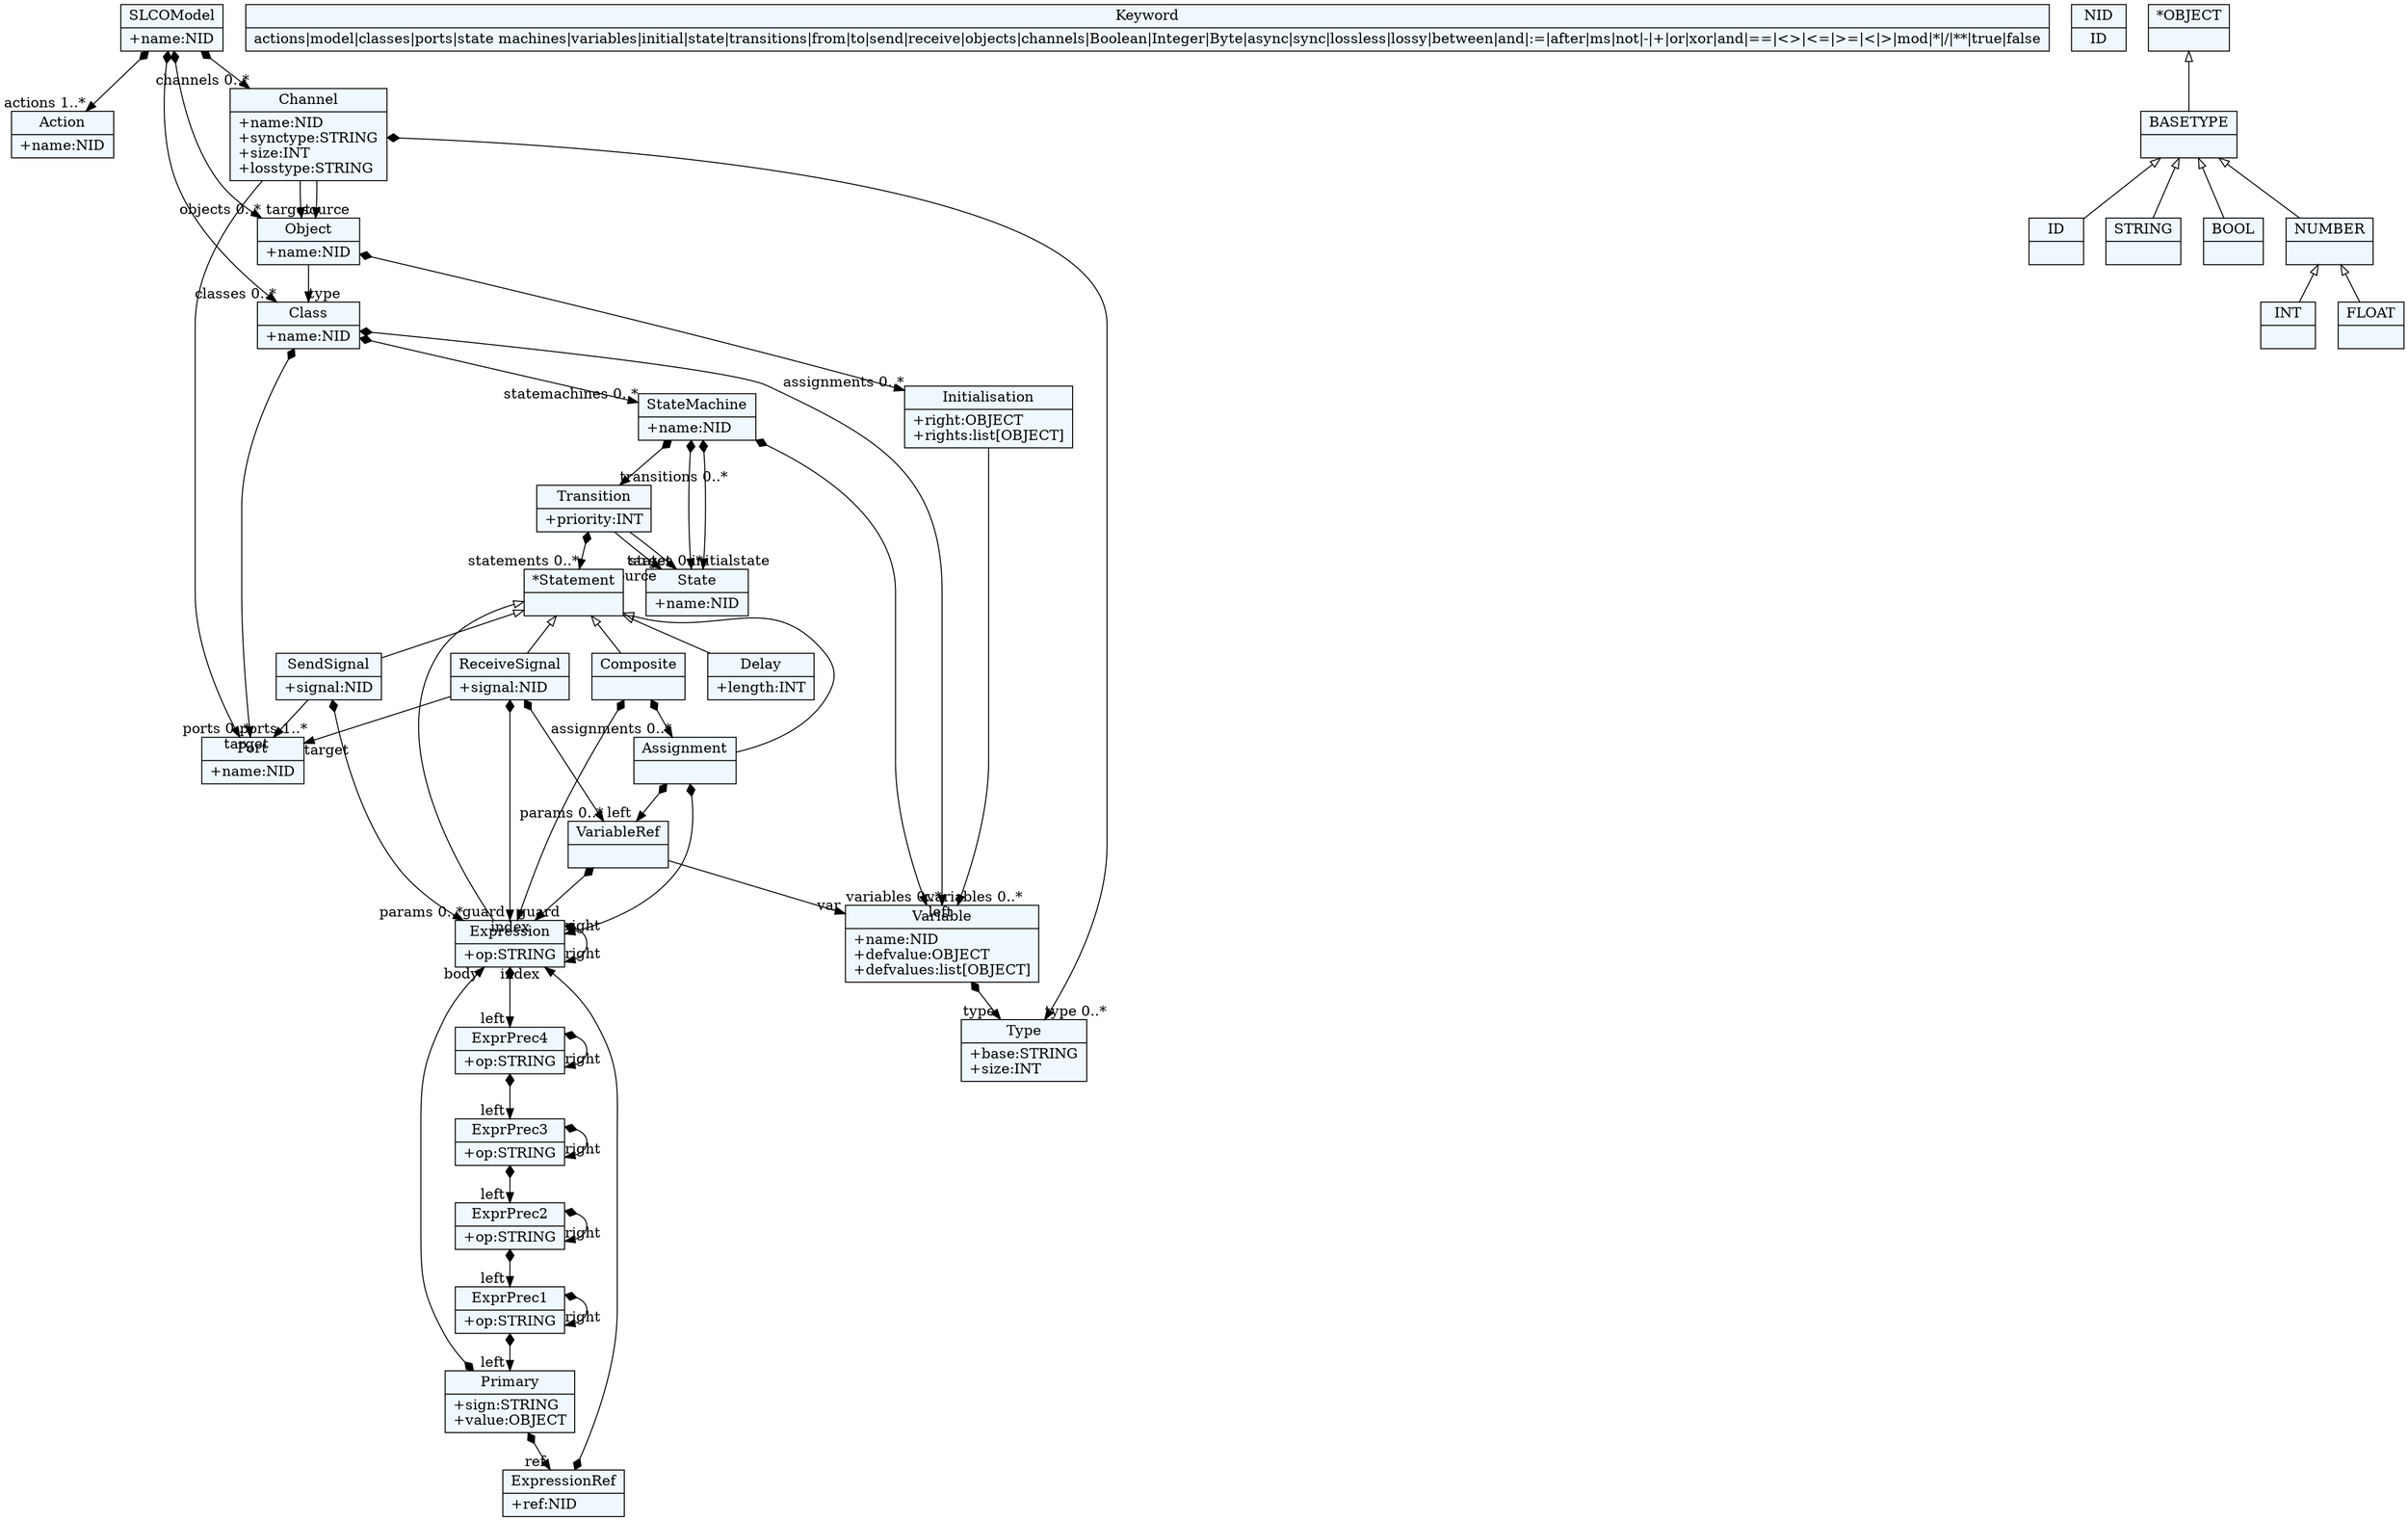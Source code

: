 
    digraph xtext {
    fontname = "Bitstream Vera Sans"
    fontsize = 8
    node[
        shape=record,
        style=filled,
        fillcolor=aliceblue
    ]
    nodesep = 0.3
    edge[dir=black,arrowtail=empty]


4327546840 -> 4326495832[arrowtail=diamond, dir=both, headlabel="actions 1..*"]
4327546840 -> 4327550072[arrowtail=diamond, dir=both, headlabel="classes 0..*"]
4327546840 -> 4325663352[arrowtail=diamond, dir=both, headlabel="objects 0..*"]
4327546840 -> 4325593416[arrowtail=diamond, dir=both, headlabel="channels 0..*"]
4327546840[ label="{SLCOModel|+name:NID\l}"]

4327550072 -> 4326497688[arrowtail=diamond, dir=both, headlabel="variables 0..*"]
4327550072 -> 4326491192[arrowtail=diamond, dir=both, headlabel="ports 0..*"]
4327550072 -> 4326489336[arrowtail=diamond, dir=both, headlabel="statemachines 0..*"]
4327550072[ label="{Class|+name:NID\l}"]

4325663352 -> 4327550072[headlabel="type "]
4325663352 -> 4325559016[arrowtail=diamond, dir=both, headlabel="assignments 0..*"]
4325663352[ label="{Object|+name:NID\l}"]

4325559016 -> 4326497688[headlabel="left "]
4325559016[ label="{Initialisation|+right:OBJECT\l+rights:list[OBJECT]\l}"]

4325593416 -> 4325711560[arrowtail=diamond, dir=both, headlabel="type 0..*"]
4325593416 -> 4325663352[headlabel="source "]
4325593416 -> 4326491192[headlabel="ports 1..*"]
4325593416 -> 4325663352[headlabel="target "]
4325593416[ label="{Channel|+name:NID\l+synctype:STRING\l+size:INT\l+losstype:STRING\l}"]

4326489336 -> 4326497688[arrowtail=diamond, dir=both, headlabel="variables 0..*"]
4326489336 -> 4326490264[arrowtail=diamond, dir=both, headlabel="initialstate "]
4326489336 -> 4326490264[arrowtail=diamond, dir=both, headlabel="states 0..*"]
4326489336 -> 4326492120[arrowtail=diamond, dir=both, headlabel="transitions 0..*"]
4326489336[ label="{StateMachine|+name:NID\l}"]

4326490264[ label="{State|+name:NID\l}"]

4326491192[ label="{Port|+name:NID\l}"]

4326492120 -> 4326490264[headlabel="source "]
4326492120 -> 4326490264[headlabel="target "]
4326492120 -> 4324565736[arrowtail=diamond, dir=both, headlabel="statements 0..*"]
4326492120[ label="{Transition|+priority:INT\l}"]

4324565736[ label="{*Statement|}"]
4324565736 -> 4324577336 [dir=back]
4324565736 -> 4324578264 [dir=back]
4324565736 -> 4325694664 [dir=back]
4324565736 -> 4326493976 [dir=back]
4324565736 -> 4324566664 [dir=back]
4324565736 -> 4325709704 [dir=back]

4324566664 -> 4326496760[arrowtail=diamond, dir=both, headlabel="left "]
4324566664 -> 4325709704[arrowtail=diamond, dir=both, headlabel="right "]
4324566664[ label="{Assignment|}"]

4324577336 -> 4325709704[arrowtail=diamond, dir=both, headlabel="guard "]
4324577336 -> 4324566664[arrowtail=diamond, dir=both, headlabel="assignments 0..*"]
4324577336[ label="{Composite|}"]

4324578264 -> 4326496760[arrowtail=diamond, dir=both, headlabel="params 0..*"]
4324578264 -> 4325709704[arrowtail=diamond, dir=both, headlabel="guard "]
4324578264 -> 4326491192[headlabel="target "]
4324578264[ label="{ReceiveSignal|+signal:NID\l}"]

4325694664 -> 4325709704[arrowtail=diamond, dir=both, headlabel="params 0..*"]
4325694664 -> 4326491192[headlabel="target "]
4325694664[ label="{SendSignal|+signal:NID\l}"]

4325709704 -> 4325710632[arrowtail=diamond, dir=both, headlabel="left "]
4325709704 -> 4325709704[arrowtail=diamond, dir=both, headlabel="right "]
4325709704[ label="{Expression|+op:STRING\l}"]

4325710632 -> 4327555624[arrowtail=diamond, dir=both, headlabel="left "]
4325710632 -> 4325710632[arrowtail=diamond, dir=both, headlabel="right "]
4325710632[ label="{ExprPrec4|+op:STRING\l}"]

4327555624 -> 4327570680[arrowtail=diamond, dir=both, headlabel="left "]
4327555624 -> 4327555624[arrowtail=diamond, dir=both, headlabel="right "]
4327555624[ label="{ExprPrec3|+op:STRING\l}"]

4327570680 -> 4327571608[arrowtail=diamond, dir=both, headlabel="left "]
4327570680 -> 4327570680[arrowtail=diamond, dir=both, headlabel="right "]
4327570680[ label="{ExprPrec2|+op:STRING\l}"]

4327571608 -> 4326493048[arrowtail=diamond, dir=both, headlabel="left "]
4327571608 -> 4327571608[arrowtail=diamond, dir=both, headlabel="right "]
4327571608[ label="{ExprPrec1|+op:STRING\l}"]

4326493048 -> 4325709704[arrowtail=diamond, dir=both, headlabel="body "]
4326493048 -> 4326494904[arrowtail=diamond, dir=both, headlabel="ref "]
4326493048[ label="{Primary|+sign:STRING\l+value:OBJECT\l}"]

4326493976[ label="{Delay|+length:INT\l}"]

4326494904 -> 4325709704[arrowtail=diamond, dir=both, headlabel="index "]
4326494904[ label="{ExpressionRef|+ref:NID\l}"]

4326495832[ label="{Action|+name:NID\l}"]

4326496760 -> 4326497688[headlabel="var "]
4326496760 -> 4325709704[arrowtail=diamond, dir=both, headlabel="index "]
4326496760[ label="{VariableRef|}"]

4326497688 -> 4325711560[arrowtail=diamond, dir=both, headlabel="type "]
4326497688[ label="{Variable|+name:NID\l+defvalue:OBJECT\l+defvalues:list[OBJECT]\l}"]

4325711560[ label="{Type|+base:STRING\l+size:INT\l}"]

4325712488[ label="{Keyword|actions\|model\|classes\|ports\|state machines\|variables\|initial\|state\|transitions\|from\|to\|send\|receive\|objects\|channels\|Boolean\|Integer\|Byte\|async\|sync\|lossless\|lossy\|between\|and\|:=\|after\|ms\|not\|-\|+\|or\|xor\|and\|==\|\<\>\|\<=\|\>=\|\<\|\>\|mod\|*\|/\|**\|true\|false}"]

4326498616[ label="{NID| ID}"]

4325533960[ label="{ID|}"]

4325535464[ label="{STRING|}"]

4325536968[ label="{BOOL|}"]

4325538472[ label="{INT|}"]

4325539976[ label="{FLOAT|}"]

4325541480[ label="{NUMBER|}"]
4325541480 -> 4325539976 [dir=back]
4325541480 -> 4325538472 [dir=back]

4325542408[ label="{BASETYPE|}"]
4325542408 -> 4325541480 [dir=back]
4325542408 -> 4325536968 [dir=back]
4325542408 -> 4325533960 [dir=back]
4325542408 -> 4325535464 [dir=back]

4325543336[ label="{*OBJECT|}"]
4325543336 -> 4325542408 [dir=back]


}
